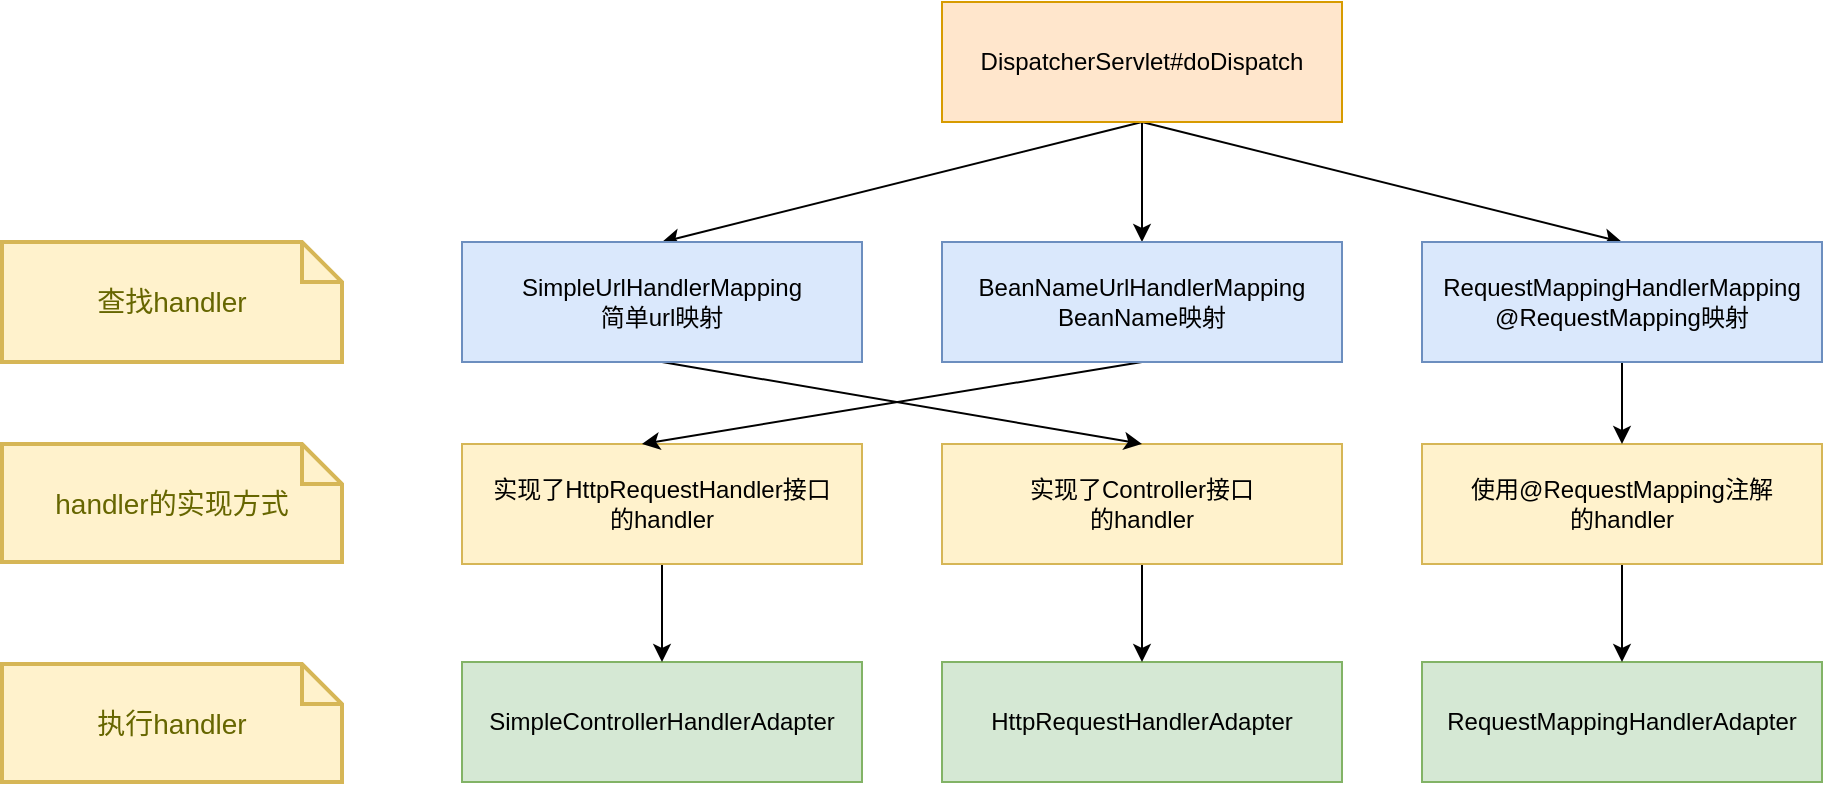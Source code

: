 <mxfile version="15.8.4" type="device"><diagram id="k9tJNJa5MJ8iYSDZWLr8" name="第 1 页"><mxGraphModel dx="1773" dy="625" grid="1" gridSize="10" guides="1" tooltips="1" connect="1" arrows="1" fold="1" page="1" pageScale="1" pageWidth="827" pageHeight="1169" math="0" shadow="0"><root><mxCell id="0"/><mxCell id="1" parent="0"/><mxCell id="gy8R8KaF76ML_7ltZ-P2-11" style="rounded=0;orthogonalLoop=1;jettySize=auto;html=1;exitX=0.5;exitY=1;exitDx=0;exitDy=0;entryX=0.5;entryY=0;entryDx=0;entryDy=0;" parent="1" source="gy8R8KaF76ML_7ltZ-P2-1" target="gy8R8KaF76ML_7ltZ-P2-8" edge="1"><mxGeometry relative="1" as="geometry"/></mxCell><mxCell id="gy8R8KaF76ML_7ltZ-P2-12" style="edgeStyle=none;rounded=0;orthogonalLoop=1;jettySize=auto;html=1;exitX=0.5;exitY=1;exitDx=0;exitDy=0;entryX=0.5;entryY=0;entryDx=0;entryDy=0;" parent="1" source="gy8R8KaF76ML_7ltZ-P2-1" target="gy8R8KaF76ML_7ltZ-P2-9" edge="1"><mxGeometry relative="1" as="geometry"/></mxCell><mxCell id="gy8R8KaF76ML_7ltZ-P2-13" style="edgeStyle=none;rounded=0;orthogonalLoop=1;jettySize=auto;html=1;exitX=0.5;exitY=1;exitDx=0;exitDy=0;entryX=0.5;entryY=0;entryDx=0;entryDy=0;" parent="1" source="gy8R8KaF76ML_7ltZ-P2-1" target="gy8R8KaF76ML_7ltZ-P2-10" edge="1"><mxGeometry relative="1" as="geometry"/></mxCell><mxCell id="gy8R8KaF76ML_7ltZ-P2-1" value="DispatcherServlet#doDispatch" style="rounded=0;whiteSpace=wrap;html=1;fillColor=#ffe6cc;strokeColor=#d79b00;" parent="1" vertex="1"><mxGeometry x="210" y="200" width="200" height="60" as="geometry"/></mxCell><mxCell id="gy8R8KaF76ML_7ltZ-P2-2" value="HttpRequestHandlerAdapter" style="rounded=0;whiteSpace=wrap;html=1;fillColor=#d5e8d4;strokeColor=#82b366;" parent="1" vertex="1"><mxGeometry x="210" y="530" width="200" height="60" as="geometry"/></mxCell><mxCell id="gy8R8KaF76ML_7ltZ-P2-3" value="SimpleControllerHandlerAdapter" style="rounded=0;whiteSpace=wrap;html=1;fillColor=#d5e8d4;strokeColor=#82b366;" parent="1" vertex="1"><mxGeometry x="-30" y="530" width="200" height="60" as="geometry"/></mxCell><mxCell id="gy8R8KaF76ML_7ltZ-P2-4" value="RequestMappingHandlerAdapter" style="rounded=0;whiteSpace=wrap;html=1;fillColor=#d5e8d4;strokeColor=#82b366;" parent="1" vertex="1"><mxGeometry x="450" y="530" width="200" height="60" as="geometry"/></mxCell><mxCell id="gy8R8KaF76ML_7ltZ-P2-16" style="edgeStyle=none;rounded=0;orthogonalLoop=1;jettySize=auto;html=1;exitX=0.5;exitY=1;exitDx=0;exitDy=0;entryX=0.5;entryY=0;entryDx=0;entryDy=0;" parent="1" source="gy8R8KaF76ML_7ltZ-P2-5" target="gy8R8KaF76ML_7ltZ-P2-3" edge="1"><mxGeometry relative="1" as="geometry"/></mxCell><mxCell id="gy8R8KaF76ML_7ltZ-P2-5" value="实现了HttpRequestHandler接口&lt;br&gt;的handler" style="rounded=0;whiteSpace=wrap;html=1;fillColor=#fff2cc;strokeColor=#d6b656;" parent="1" vertex="1"><mxGeometry x="-30" y="421" width="200" height="60" as="geometry"/></mxCell><mxCell id="gy8R8KaF76ML_7ltZ-P2-17" style="edgeStyle=none;rounded=0;orthogonalLoop=1;jettySize=auto;html=1;exitX=0.5;exitY=1;exitDx=0;exitDy=0;entryX=0.5;entryY=0;entryDx=0;entryDy=0;" parent="1" source="gy8R8KaF76ML_7ltZ-P2-6" target="gy8R8KaF76ML_7ltZ-P2-2" edge="1"><mxGeometry relative="1" as="geometry"/></mxCell><mxCell id="gy8R8KaF76ML_7ltZ-P2-6" value="实现了Controller接口&lt;br&gt;的handler" style="rounded=0;whiteSpace=wrap;html=1;fillColor=#fff2cc;strokeColor=#d6b656;" parent="1" vertex="1"><mxGeometry x="210" y="421" width="200" height="60" as="geometry"/></mxCell><mxCell id="gy8R8KaF76ML_7ltZ-P2-19" style="edgeStyle=none;rounded=0;orthogonalLoop=1;jettySize=auto;html=1;exitX=0.5;exitY=1;exitDx=0;exitDy=0;entryX=0.5;entryY=0;entryDx=0;entryDy=0;" parent="1" source="gy8R8KaF76ML_7ltZ-P2-7" target="gy8R8KaF76ML_7ltZ-P2-4" edge="1"><mxGeometry relative="1" as="geometry"/></mxCell><mxCell id="gy8R8KaF76ML_7ltZ-P2-7" value="使用&lt;span style=&quot;box-sizing: border-box ; outline: 0px ; overflow-wrap: break-word&quot;&gt;@RequestMapping注解&lt;/span&gt;&lt;br&gt;的handler" style="rounded=0;whiteSpace=wrap;html=1;fillColor=#fff2cc;strokeColor=#d6b656;" parent="1" vertex="1"><mxGeometry x="450" y="421" width="200" height="60" as="geometry"/></mxCell><mxCell id="gy8R8KaF76ML_7ltZ-P2-14" style="edgeStyle=none;rounded=0;orthogonalLoop=1;jettySize=auto;html=1;exitX=0.5;exitY=1;exitDx=0;exitDy=0;entryX=0.5;entryY=0;entryDx=0;entryDy=0;" parent="1" source="gy8R8KaF76ML_7ltZ-P2-8" target="gy8R8KaF76ML_7ltZ-P2-6" edge="1"><mxGeometry relative="1" as="geometry"/></mxCell><mxCell id="gy8R8KaF76ML_7ltZ-P2-8" value="SimpleUrlHandlerMapping&lt;br&gt;简单url映射" style="rounded=0;whiteSpace=wrap;html=1;fillColor=#dae8fc;strokeColor=#6c8ebf;" parent="1" vertex="1"><mxGeometry x="-30" y="320" width="200" height="60" as="geometry"/></mxCell><mxCell id="gy8R8KaF76ML_7ltZ-P2-15" style="edgeStyle=none;rounded=0;orthogonalLoop=1;jettySize=auto;html=1;exitX=0.5;exitY=1;exitDx=0;exitDy=0;entryX=0.45;entryY=0;entryDx=0;entryDy=0;entryPerimeter=0;" parent="1" source="gy8R8KaF76ML_7ltZ-P2-9" target="gy8R8KaF76ML_7ltZ-P2-5" edge="1"><mxGeometry relative="1" as="geometry"/></mxCell><mxCell id="gy8R8KaF76ML_7ltZ-P2-9" value="BeanNameUrlHandlerMapping&lt;br&gt;BeanName映射" style="rounded=0;whiteSpace=wrap;html=1;fillColor=#dae8fc;strokeColor=#6c8ebf;" parent="1" vertex="1"><mxGeometry x="210" y="320" width="200" height="60" as="geometry"/></mxCell><mxCell id="gy8R8KaF76ML_7ltZ-P2-18" style="edgeStyle=none;rounded=0;orthogonalLoop=1;jettySize=auto;html=1;exitX=0.5;exitY=1;exitDx=0;exitDy=0;entryX=0.5;entryY=0;entryDx=0;entryDy=0;" parent="1" source="gy8R8KaF76ML_7ltZ-P2-10" target="gy8R8KaF76ML_7ltZ-P2-7" edge="1"><mxGeometry relative="1" as="geometry"/></mxCell><mxCell id="gy8R8KaF76ML_7ltZ-P2-10" value="RequestMappingHandlerMapping&lt;br&gt;@RequestMapping映射" style="rounded=0;whiteSpace=wrap;html=1;fillColor=#dae8fc;strokeColor=#6c8ebf;" parent="1" vertex="1"><mxGeometry x="450" y="320" width="200" height="60" as="geometry"/></mxCell><mxCell id="gy8R8KaF76ML_7ltZ-P2-20" value="查找handler" style="shape=note;strokeWidth=2;fontSize=14;size=20;whiteSpace=wrap;html=1;fillColor=#fff2cc;strokeColor=#d6b656;fontColor=#666600;" parent="1" vertex="1"><mxGeometry x="-260" y="320" width="170" height="60" as="geometry"/></mxCell><mxCell id="gy8R8KaF76ML_7ltZ-P2-21" value="handler的实现方式" style="shape=note;strokeWidth=2;fontSize=14;size=20;whiteSpace=wrap;html=1;fillColor=#fff2cc;strokeColor=#d6b656;fontColor=#666600;" parent="1" vertex="1"><mxGeometry x="-260" y="421" width="170" height="59" as="geometry"/></mxCell><mxCell id="gy8R8KaF76ML_7ltZ-P2-22" value="执行handler" style="shape=note;strokeWidth=2;fontSize=14;size=20;whiteSpace=wrap;html=1;fillColor=#fff2cc;strokeColor=#d6b656;fontColor=#666600;" parent="1" vertex="1"><mxGeometry x="-260" y="531" width="170" height="59" as="geometry"/></mxCell></root></mxGraphModel></diagram></mxfile>